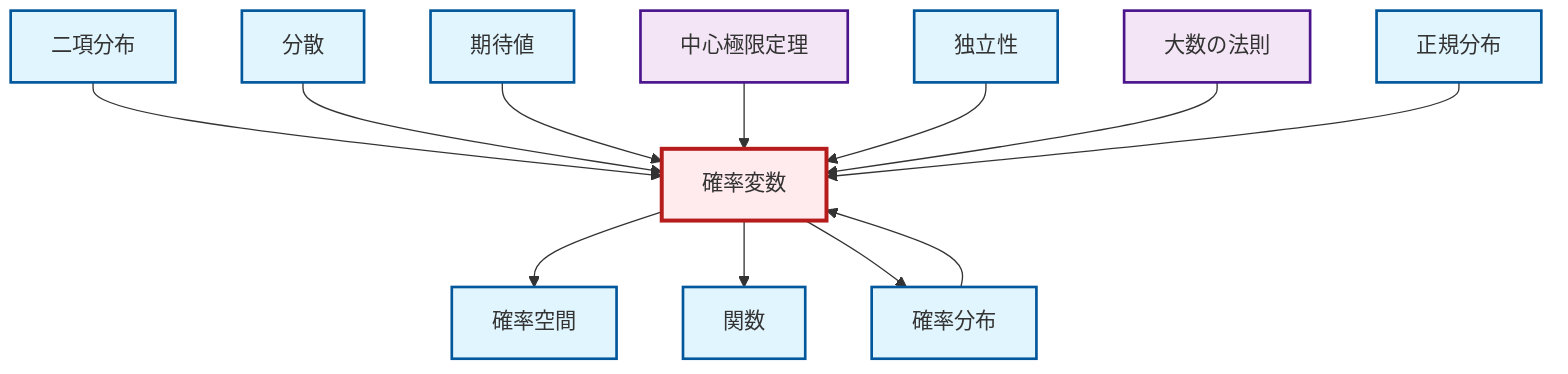 graph TD
    classDef definition fill:#e1f5fe,stroke:#01579b,stroke-width:2px
    classDef theorem fill:#f3e5f5,stroke:#4a148c,stroke-width:2px
    classDef axiom fill:#fff3e0,stroke:#e65100,stroke-width:2px
    classDef example fill:#e8f5e9,stroke:#1b5e20,stroke-width:2px
    classDef current fill:#ffebee,stroke:#b71c1c,stroke-width:3px
    def-independence["独立性"]:::definition
    thm-central-limit["中心極限定理"]:::theorem
    def-probability-distribution["確率分布"]:::definition
    def-function["関数"]:::definition
    def-expectation["期待値"]:::definition
    def-normal-distribution["正規分布"]:::definition
    def-random-variable["確率変数"]:::definition
    thm-law-of-large-numbers["大数の法則"]:::theorem
    def-variance["分散"]:::definition
    def-binomial-distribution["二項分布"]:::definition
    def-probability-space["確率空間"]:::definition
    def-binomial-distribution --> def-random-variable
    def-variance --> def-random-variable
    def-expectation --> def-random-variable
    thm-central-limit --> def-random-variable
    def-random-variable --> def-probability-space
    def-independence --> def-random-variable
    def-random-variable --> def-function
    def-probability-distribution --> def-random-variable
    def-random-variable --> def-probability-distribution
    thm-law-of-large-numbers --> def-random-variable
    def-normal-distribution --> def-random-variable
    class def-random-variable current